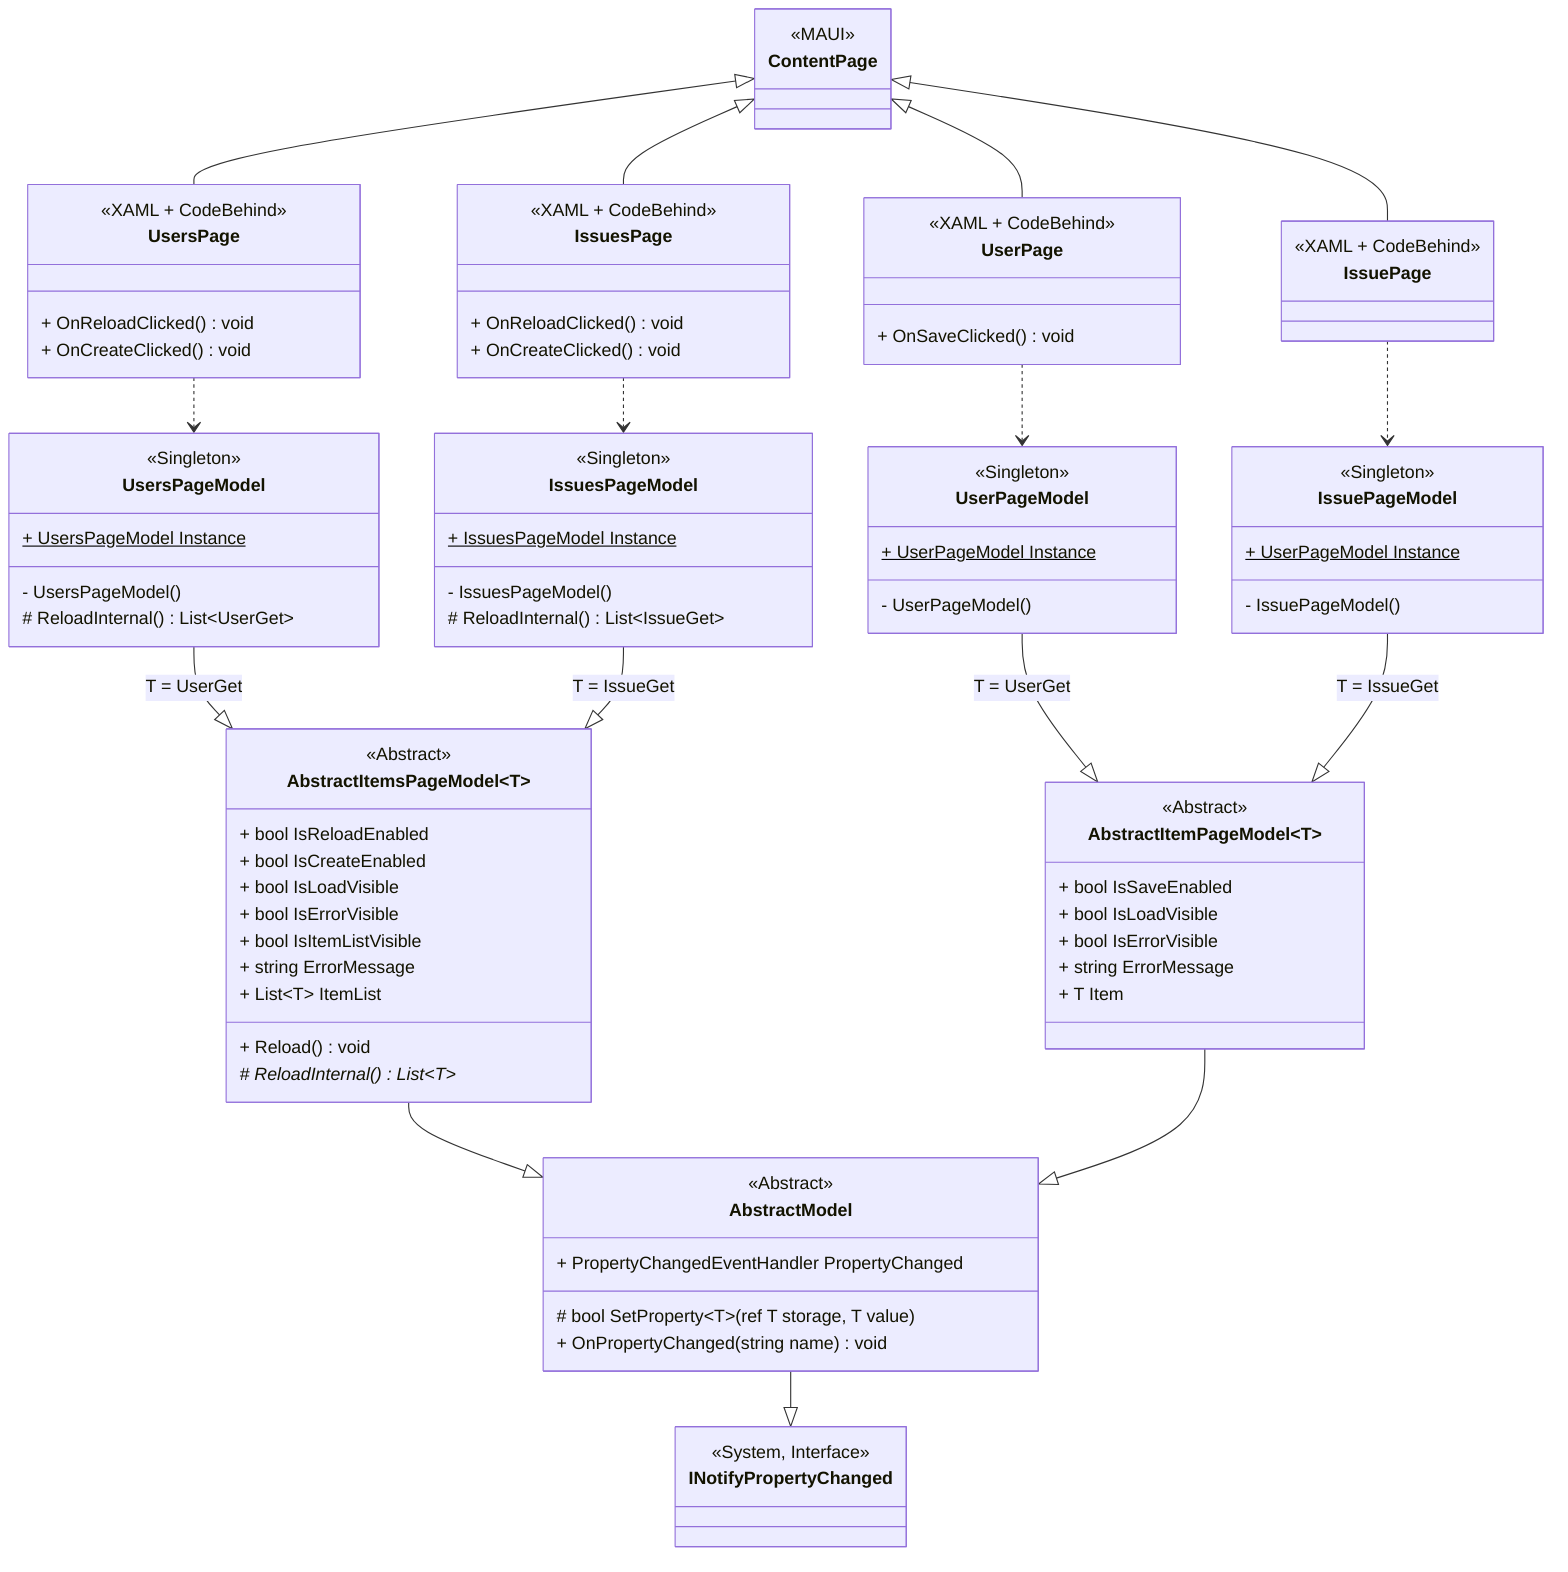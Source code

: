 classDiagram

    class ContentPage {
        <<MAUI>>
    }

    class UsersPage {
        <<XAML + CodeBehind>>
        + OnReloadClicked() void
        + OnCreateClicked() void
    }
    class IssuesPage {
        <<XAML + CodeBehind>>
        + OnReloadClicked() void
        + OnCreateClicked() void
    }
    class UserPage {
        <<XAML + CodeBehind>>
        + OnSaveClicked() void
    }
    class IssuePage {
        <<XAML + CodeBehind>>

    }

    class UsersPageModel {
        <<Singleton>>
        + UsersPageModel Instance $
        - UsersPageModel()
        # ReloadInternal() List~UserGet~
    }
    class IssuesPageModel {
        <<Singleton>>
        + IssuesPageModel Instance $
        - IssuesPageModel()
        # ReloadInternal() List~IssueGet~
    }

    class UserPageModel {
        <<Singleton>>
        + UserPageModel Instance $
        - UserPageModel()
    }
    class IssuePageModel {
        <<Singleton>>
        + UserPageModel Instance $
        - IssuePageModel()
    }

    class AbstractItemsPageModel~T~ {
        <<Abstract>>
        + bool IsReloadEnabled
        + bool IsCreateEnabled
        + bool IsLoadVisible
        + bool IsErrorVisible
        + bool IsItemListVisible
        + string ErrorMessage
        + List~T~ ItemList
        + Reload() void
        # ReloadInternal() List~T~ *
    }
    class AbstractItemPageModel~T~ {
        <<Abstract>>
        + bool IsSaveEnabled
        + bool IsLoadVisible
        + bool IsErrorVisible
        + string ErrorMessage
        + T Item
    }

    class AbstractModel {
        <<Abstract>>
        + PropertyChangedEventHandler PropertyChanged
        # bool SetProperty~T~(ref T storage, T value)
        + OnPropertyChanged(string name) void
    }

    class INotifyPropertyChanged {
        <<System, Interface>>
    }

    ContentPage <|-- UsersPage
    ContentPage <|-- UserPage
    ContentPage <|-- IssuesPage
    ContentPage <|-- IssuePage

    UsersPage ..> UsersPageModel
    IssuesPage ..> IssuesPageModel

    UserPage ..> UserPageModel 
    IssuePage ..> IssuePageModel

    UsersPageModel --|> AbstractItemsPageModel : T = UserGet
    IssuesPageModel --|> AbstractItemsPageModel : T = IssueGet

    UserPageModel --|> AbstractItemPageModel : T = UserGet
    IssuePageModel --|> AbstractItemPageModel : T = IssueGet

    AbstractItemsPageModel --|> AbstractModel
    AbstractItemPageModel --|> AbstractModel

    AbstractModel --|> INotifyPropertyChanged